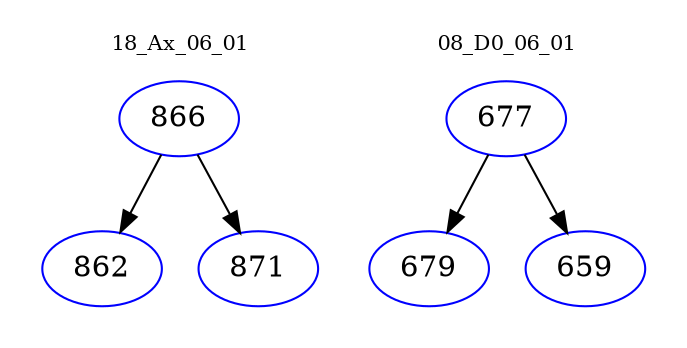 digraph{
subgraph cluster_0 {
color = white
label = "18_Ax_06_01";
fontsize=10;
T0_866 [label="866", color="blue"]
T0_866 -> T0_862 [color="black"]
T0_862 [label="862", color="blue"]
T0_866 -> T0_871 [color="black"]
T0_871 [label="871", color="blue"]
}
subgraph cluster_1 {
color = white
label = "08_D0_06_01";
fontsize=10;
T1_677 [label="677", color="blue"]
T1_677 -> T1_679 [color="black"]
T1_679 [label="679", color="blue"]
T1_677 -> T1_659 [color="black"]
T1_659 [label="659", color="blue"]
}
}
